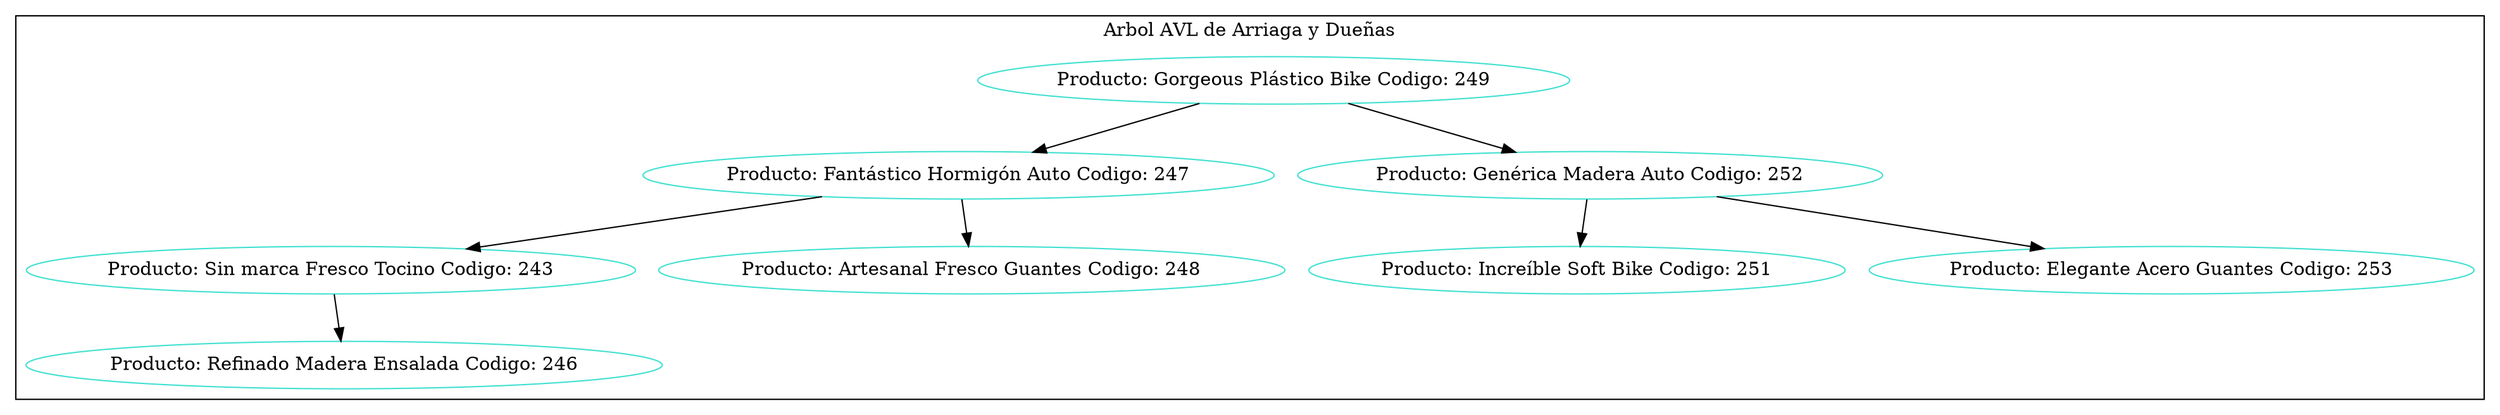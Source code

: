 digraph Hash{
node [color ="turquoise"];
subgraph clusterMarco {label="Arbol AVL de Arriaga y Dueñas";color=black;
node[label="Producto: Gorgeous Plástico Bike Codigo: 249"]249;
node[label="Producto: Fantástico Hormigón Auto Codigo: 247"]247;
node[label="Producto: Sin marca Fresco Tocino Codigo: 243"]243;
node[label="Producto: Refinado Madera Ensalada Codigo: 246"]246;
node[label="Producto: Artesanal Fresco Guantes Codigo: 248"]248;
node[label="Producto: Genérica Madera Auto Codigo: 252"]252;
node[label="Producto: Increíble Soft Bike Codigo: 251"]251;
node[label="Producto: Elegante Acero Guantes Codigo: 253"]253;
243->246;
247->243;
247->248;
249->247;
252->251;
252->253;
249->252;
}
}